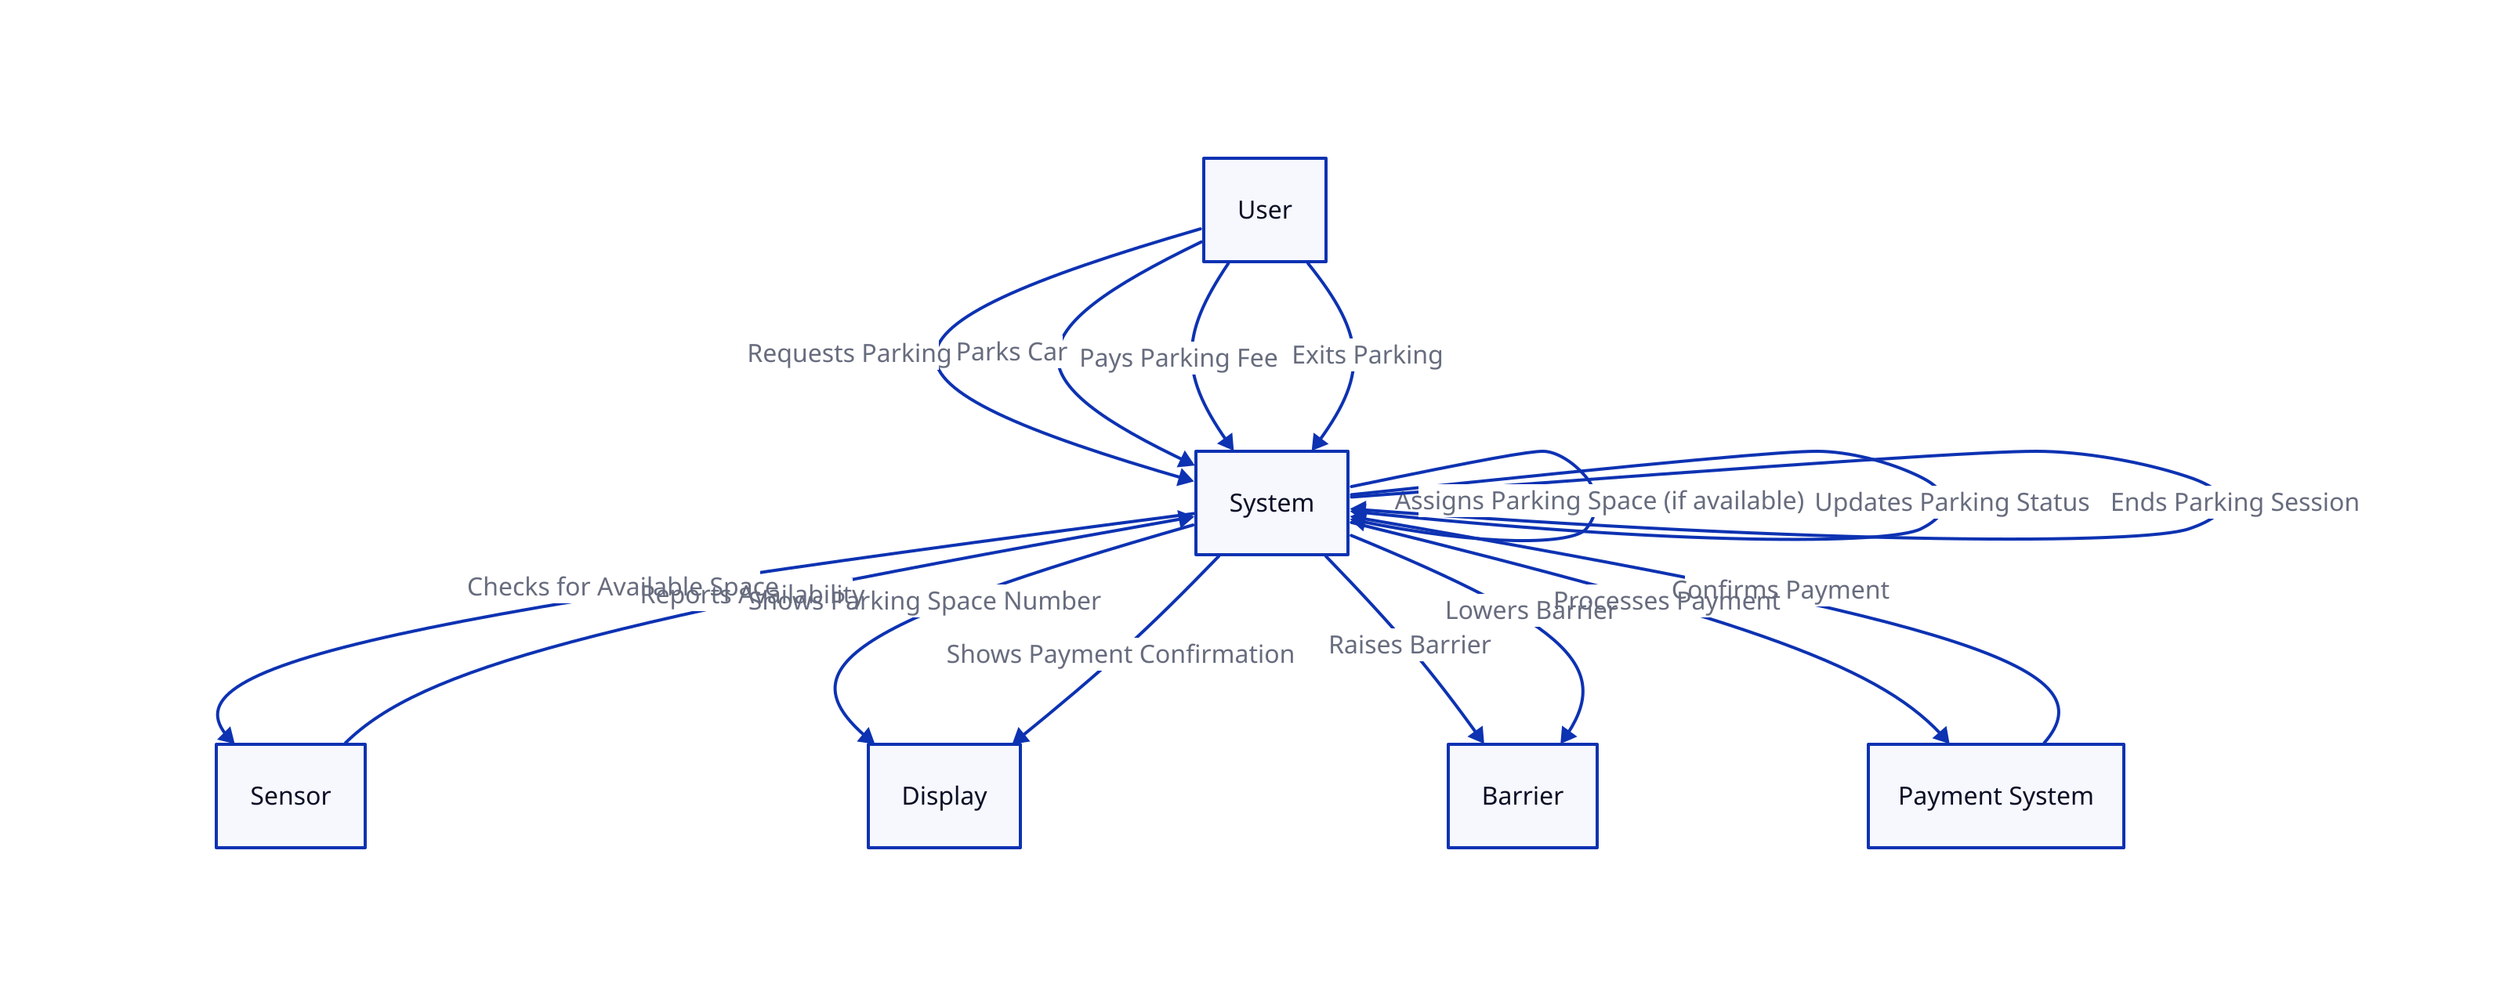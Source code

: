 User -> System: Requests Parking
System -> Sensor: Checks for Available Space
Sensor -> System: Reports Availability
System -> System: Assigns Parking Space (if available)
System -> Display: Shows Parking Space Number
User -> System: Parks Car
System -> Barrier: Raises Barrier
User -> System: Pays Parking Fee
System -> Payment System: Processes Payment
Payment System -> System: Confirms Payment
System -> System: Updates Parking Status
System -> Display: Shows Payment Confirmation
System -> Barrier: Lowers Barrier
User -> System: Exits Parking
System -> System: Ends Parking Session